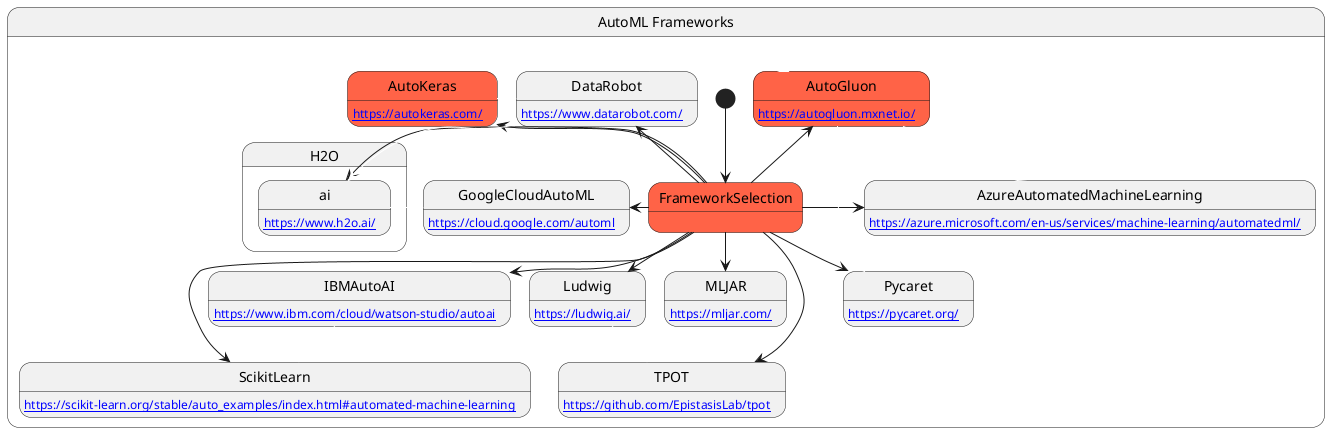 @startuml
'https://plantuml.com/state-diagram

state "AutoML Frameworks" as AutoMLFrameworks {
  GoogleCloudAutoML : [[https://cloud.google.com/automl]]
  H2O.ai : [[https://www.h2o.ai/]]
  DataRobot : [[https://www.datarobot.com/]]
  TPOT : [[https://github.com/EpistasisLab/tpot]]
  AutoKeras : [[https://autokeras.com/]]
  Ludwig : [[https://ludwig.ai/]]
  AutoGluon : [[https://autogluon.mxnet.io/]]
  MLJAR : [[https://mljar.com/]]
  IBMAutoAI : [[https://www.ibm.com/cloud/watson-studio/autoai]]
  AzureAutomatedMachineLearning : [[https://azure.microsoft.com/en-us/services/machine-learning/automatedml/]]
  Pycaret : [[https://pycaret.org/]]
  ScikitLearn : [[https://scikit-learn.org/stable/auto_examples/index.html#automated-machine-learning]]

  'semantic links (edges)
  [*] --> FrameworkSelection #tomato
  GoogleCloudAutoML <- FrameworkSelection
  H2O.ai <- FrameworkSelection
  DataRobot <- FrameworkSelection
  FrameworkSelection --> TPOT
  AutoKeras #tomato <- FrameworkSelection
  FrameworkSelection --> Ludwig
  AutoGluon #tomato <-- FrameworkSelection
  FrameworkSelection --> MLJAR
  FrameworkSelection --> IBMAutoAI
  FrameworkSelection -> AzureAutomatedMachineLearning
  FrameworkSelection --> Pycaret
  FrameworkSelection --> ScikitLearn

  'invisible layout enforcing links
  Ludwig -[#white]-> TPOT
  DataRobot -[#white]-> H2O.ai
  H2O.ai -[#white]> GoogleCloudAutoML
  IBMAutoAI -[#white]-> ScikitLearn
  AutoGluon -[#white]-> Pycaret
  AutoGluon -[#white]-> AzureAutomatedMachineLearning
  DataRobot -[#white]> AutoGluon
  AutoKeras -[#white]> DataRobot
}

'center footer Generated by Plant2ML www.plant2ml.com

@enduml